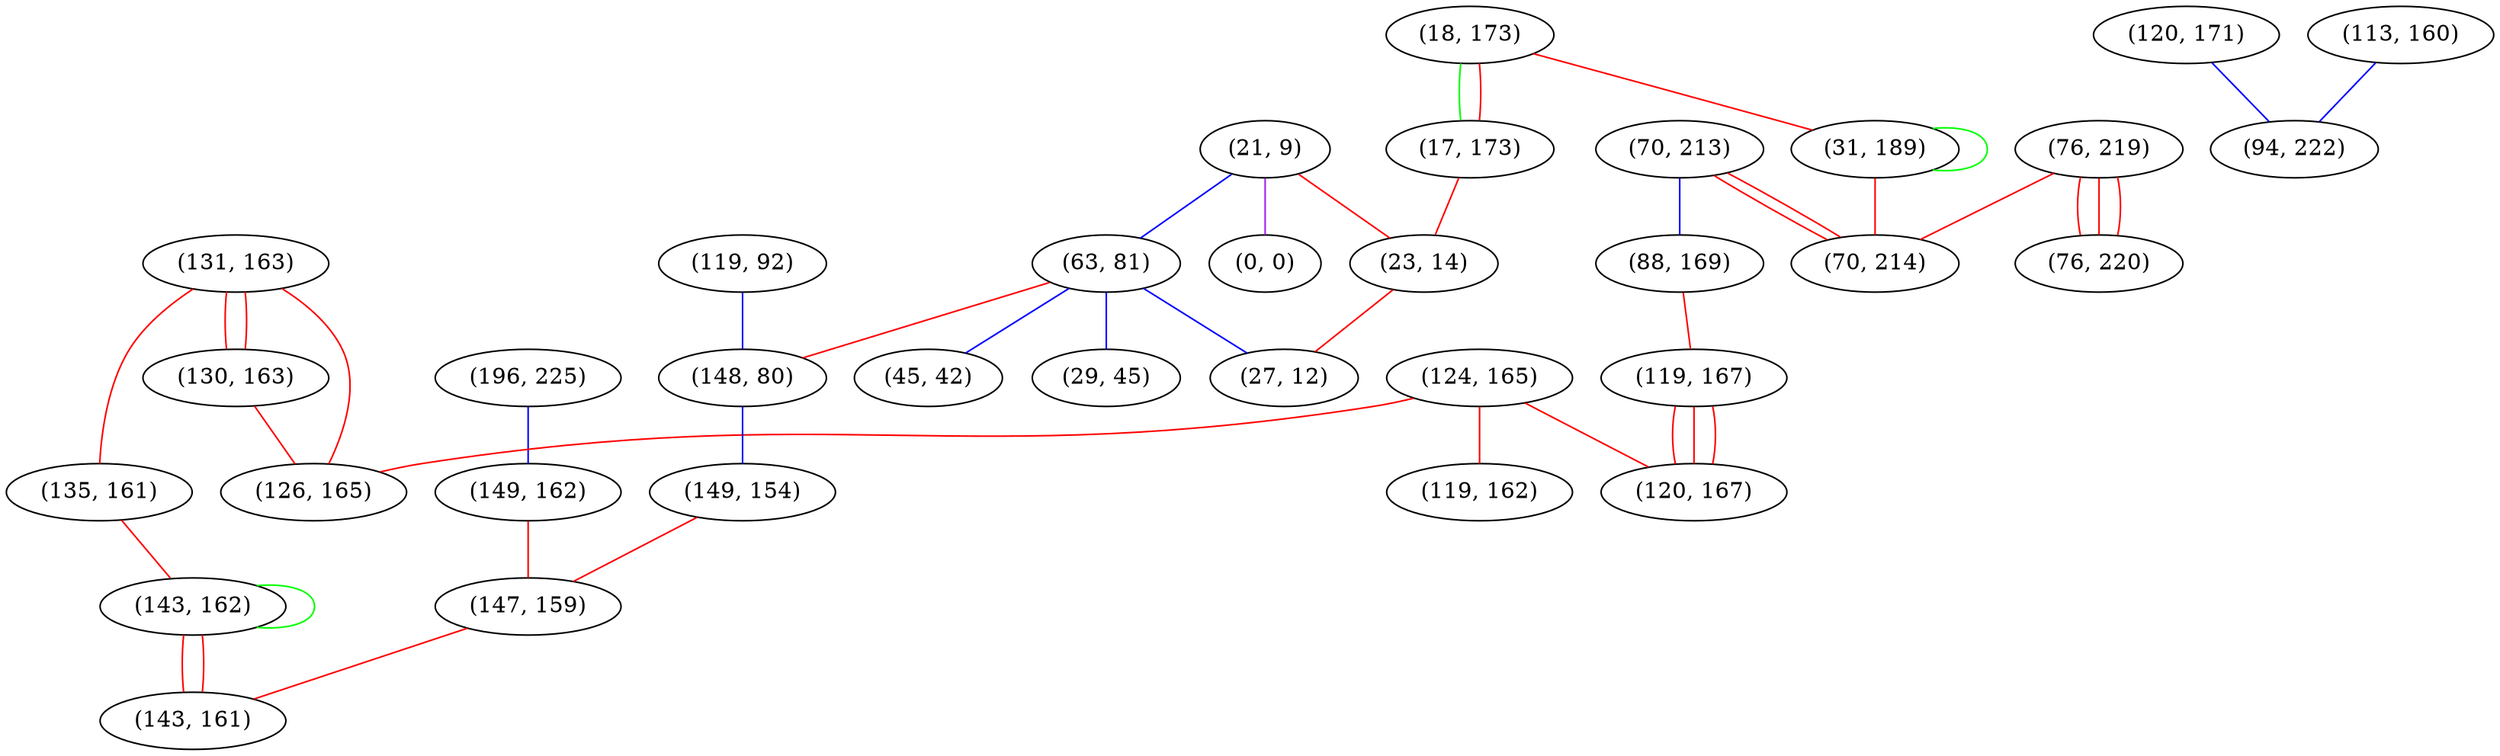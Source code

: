 graph "" {
"(131, 163)";
"(76, 219)";
"(119, 92)";
"(70, 213)";
"(21, 9)";
"(196, 225)";
"(124, 165)";
"(18, 173)";
"(31, 189)";
"(135, 161)";
"(149, 162)";
"(63, 81)";
"(130, 163)";
"(126, 165)";
"(70, 214)";
"(17, 173)";
"(76, 220)";
"(148, 80)";
"(88, 169)";
"(0, 0)";
"(149, 154)";
"(143, 162)";
"(23, 14)";
"(120, 171)";
"(45, 42)";
"(119, 167)";
"(147, 159)";
"(120, 167)";
"(113, 160)";
"(27, 12)";
"(119, 162)";
"(143, 161)";
"(29, 45)";
"(94, 222)";
"(131, 163)" -- "(130, 163)"  [color=red, key=0, weight=1];
"(131, 163)" -- "(130, 163)"  [color=red, key=1, weight=1];
"(131, 163)" -- "(126, 165)"  [color=red, key=0, weight=1];
"(131, 163)" -- "(135, 161)"  [color=red, key=0, weight=1];
"(76, 219)" -- "(76, 220)"  [color=red, key=0, weight=1];
"(76, 219)" -- "(76, 220)"  [color=red, key=1, weight=1];
"(76, 219)" -- "(76, 220)"  [color=red, key=2, weight=1];
"(76, 219)" -- "(70, 214)"  [color=red, key=0, weight=1];
"(119, 92)" -- "(148, 80)"  [color=blue, key=0, weight=3];
"(70, 213)" -- "(88, 169)"  [color=blue, key=0, weight=3];
"(70, 213)" -- "(70, 214)"  [color=red, key=0, weight=1];
"(70, 213)" -- "(70, 214)"  [color=red, key=1, weight=1];
"(21, 9)" -- "(23, 14)"  [color=red, key=0, weight=1];
"(21, 9)" -- "(0, 0)"  [color=purple, key=0, weight=4];
"(21, 9)" -- "(63, 81)"  [color=blue, key=0, weight=3];
"(196, 225)" -- "(149, 162)"  [color=blue, key=0, weight=3];
"(124, 165)" -- "(119, 162)"  [color=red, key=0, weight=1];
"(124, 165)" -- "(126, 165)"  [color=red, key=0, weight=1];
"(124, 165)" -- "(120, 167)"  [color=red, key=0, weight=1];
"(18, 173)" -- "(17, 173)"  [color=green, key=0, weight=2];
"(18, 173)" -- "(17, 173)"  [color=red, key=1, weight=1];
"(18, 173)" -- "(31, 189)"  [color=red, key=0, weight=1];
"(31, 189)" -- "(31, 189)"  [color=green, key=0, weight=2];
"(31, 189)" -- "(70, 214)"  [color=red, key=0, weight=1];
"(135, 161)" -- "(143, 162)"  [color=red, key=0, weight=1];
"(149, 162)" -- "(147, 159)"  [color=red, key=0, weight=1];
"(63, 81)" -- "(45, 42)"  [color=blue, key=0, weight=3];
"(63, 81)" -- "(27, 12)"  [color=blue, key=0, weight=3];
"(63, 81)" -- "(29, 45)"  [color=blue, key=0, weight=3];
"(63, 81)" -- "(148, 80)"  [color=red, key=0, weight=1];
"(130, 163)" -- "(126, 165)"  [color=red, key=0, weight=1];
"(17, 173)" -- "(23, 14)"  [color=red, key=0, weight=1];
"(148, 80)" -- "(149, 154)"  [color=blue, key=0, weight=3];
"(88, 169)" -- "(119, 167)"  [color=red, key=0, weight=1];
"(149, 154)" -- "(147, 159)"  [color=red, key=0, weight=1];
"(143, 162)" -- "(143, 161)"  [color=red, key=0, weight=1];
"(143, 162)" -- "(143, 161)"  [color=red, key=1, weight=1];
"(143, 162)" -- "(143, 162)"  [color=green, key=0, weight=2];
"(23, 14)" -- "(27, 12)"  [color=red, key=0, weight=1];
"(120, 171)" -- "(94, 222)"  [color=blue, key=0, weight=3];
"(119, 167)" -- "(120, 167)"  [color=red, key=0, weight=1];
"(119, 167)" -- "(120, 167)"  [color=red, key=1, weight=1];
"(119, 167)" -- "(120, 167)"  [color=red, key=2, weight=1];
"(147, 159)" -- "(143, 161)"  [color=red, key=0, weight=1];
"(113, 160)" -- "(94, 222)"  [color=blue, key=0, weight=3];
}
